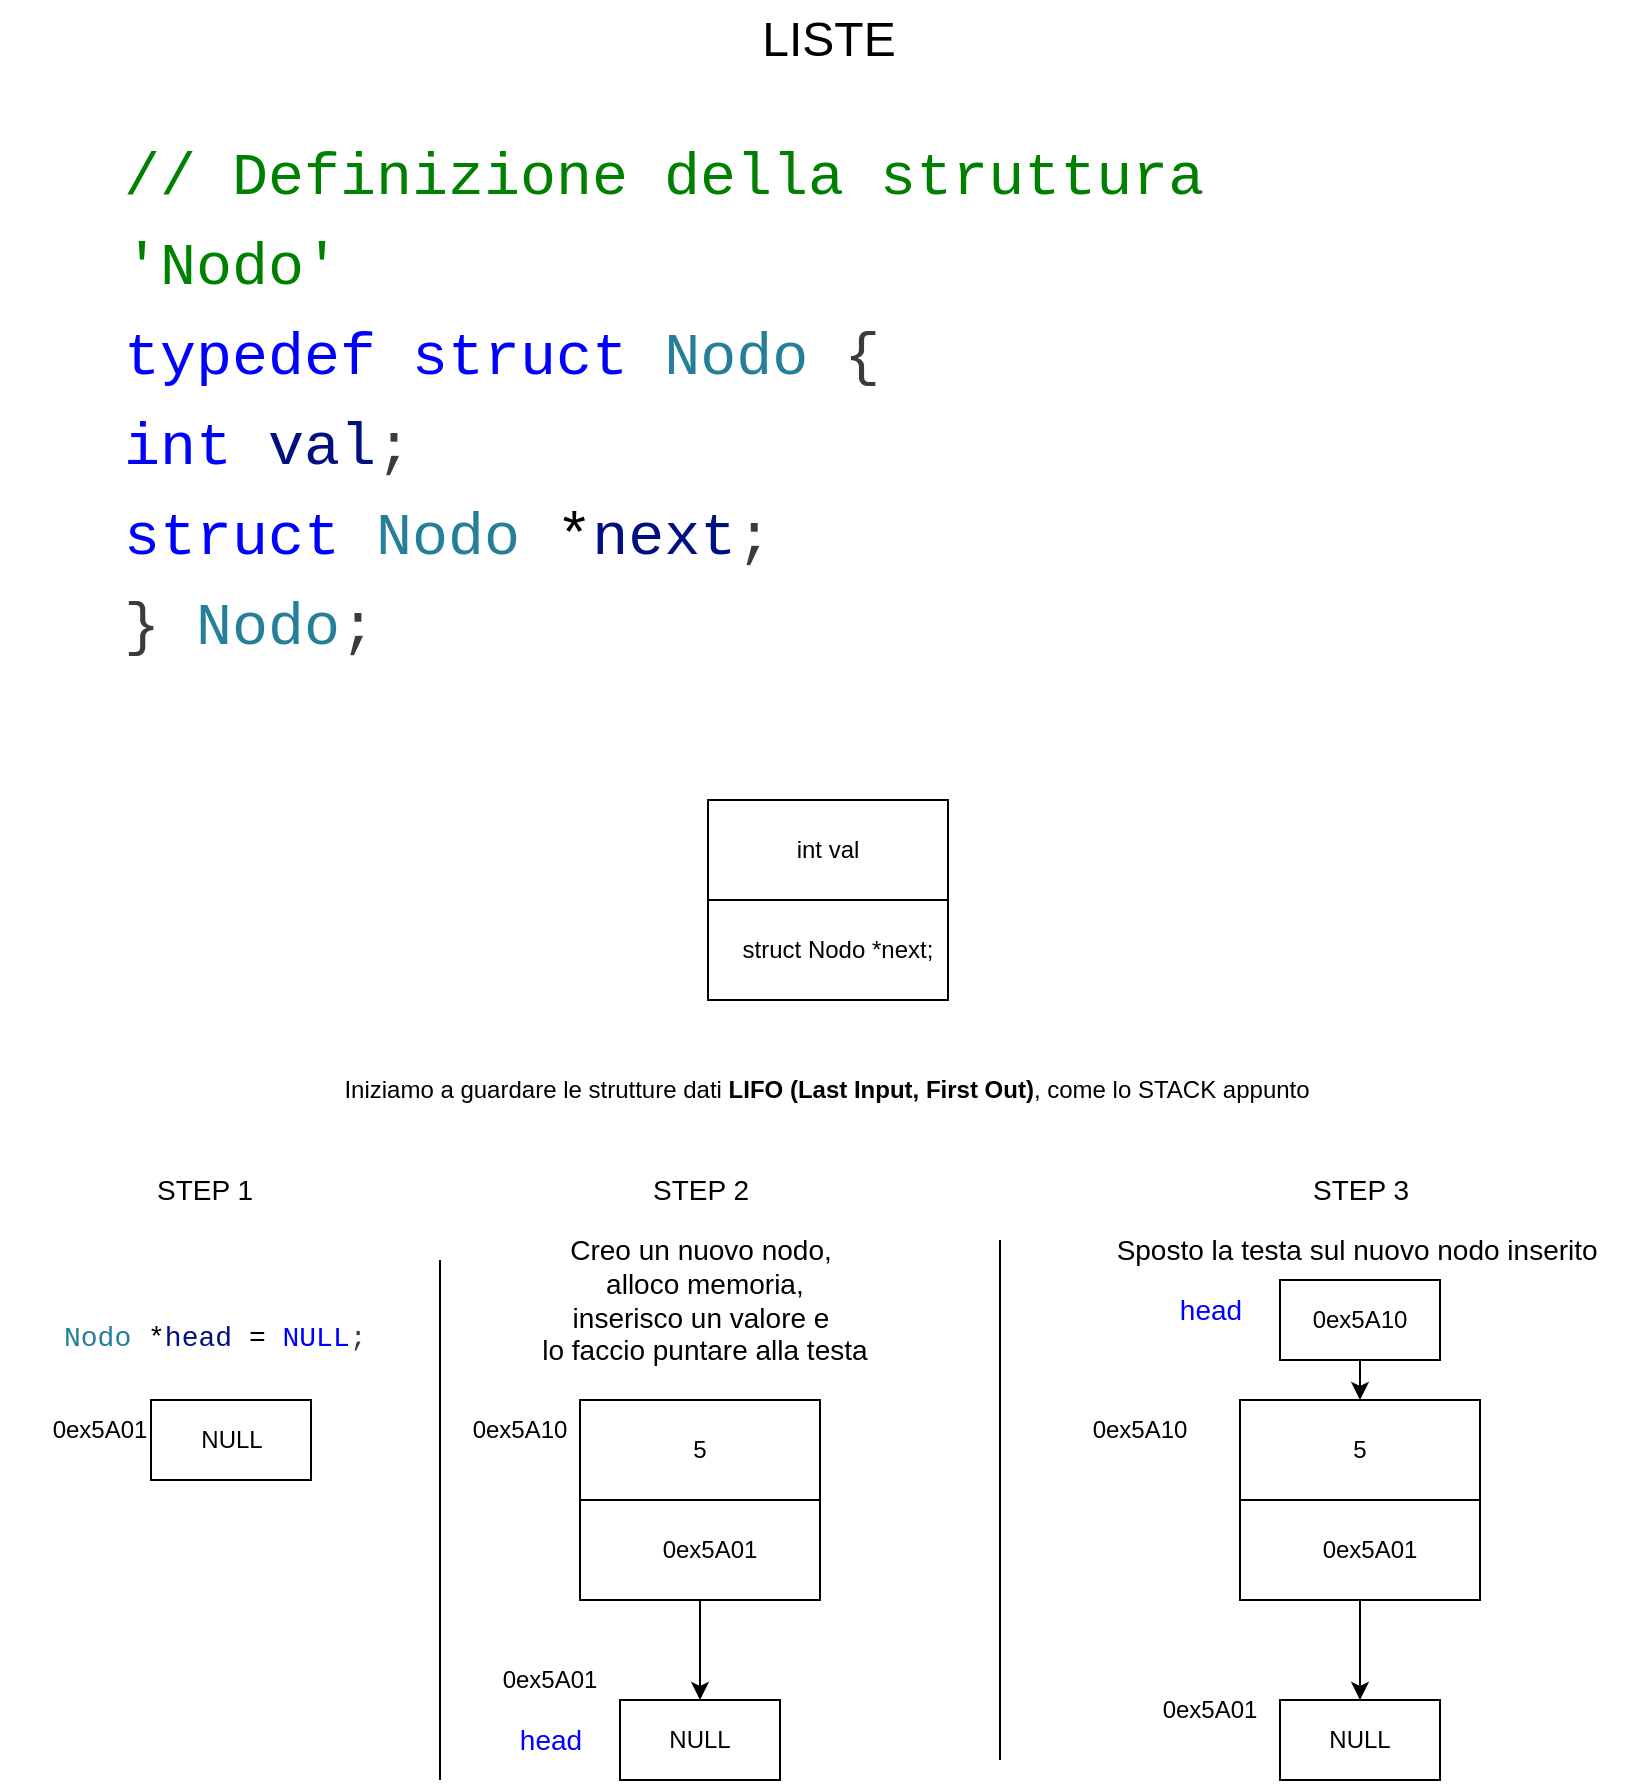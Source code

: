 <mxfile>
    <diagram id="H6C_79Aj0Z5IrLVtO1TP" name="Pagina-1">
        <mxGraphModel dx="1142" dy="766" grid="1" gridSize="10" guides="1" tooltips="1" connect="1" arrows="1" fold="1" page="1" pageScale="1" pageWidth="827" pageHeight="1169" math="0" shadow="0">
            <root>
                <mxCell id="0"/>
                <mxCell id="1" parent="0"/>
                <mxCell id="2" value="LISTE" style="text;html=1;align=center;verticalAlign=middle;resizable=0;points=[];autosize=1;strokeColor=none;fillColor=none;fontSize=24;" parent="1" vertex="1">
                    <mxGeometry x="369" y="40" width="90" height="40" as="geometry"/>
                </mxCell>
                <mxCell id="3" value="&lt;meta charset=&quot;utf-8&quot;&gt;&lt;div style=&quot;color: rgb(59, 59, 59); background-color: rgb(255, 255, 255); font-family: Menlo, Monaco, &amp;quot;Courier New&amp;quot;, monospace; font-weight: normal; font-size: 30px; line-height: 45px;&quot;&gt;&lt;div&gt;&lt;span style=&quot;color: #008000;&quot;&gt;// Definizione della struttura 'Nodo'&lt;/span&gt;&lt;/div&gt;&lt;div&gt;&lt;span style=&quot;color: #0000ff;&quot;&gt;typedef&lt;/span&gt;&lt;span style=&quot;color: #3b3b3b;&quot;&gt; &lt;/span&gt;&lt;span style=&quot;color: #0000ff;&quot;&gt;struct&lt;/span&gt;&lt;span style=&quot;color: #3b3b3b;&quot;&gt; &lt;/span&gt;&lt;span style=&quot;color: #267f99;&quot;&gt;Nodo&lt;/span&gt;&lt;span style=&quot;color: #3b3b3b;&quot;&gt; {&lt;/span&gt;&lt;/div&gt;&lt;div&gt;&lt;span style=&quot;color: #3b3b3b;&quot;&gt;    &lt;/span&gt;&lt;span style=&quot;color: #0000ff;&quot;&gt;int&lt;/span&gt;&lt;span style=&quot;color: #3b3b3b;&quot;&gt; &lt;/span&gt;&lt;span style=&quot;color: #001080;&quot;&gt;val&lt;/span&gt;&lt;span style=&quot;color: #3b3b3b;&quot;&gt;;&lt;/span&gt;&lt;/div&gt;&lt;div&gt;&lt;span style=&quot;color: #3b3b3b;&quot;&gt;    &lt;/span&gt;&lt;span style=&quot;color: #0000ff;&quot;&gt;struct&lt;/span&gt;&lt;span style=&quot;color: #3b3b3b;&quot;&gt; &lt;/span&gt;&lt;span style=&quot;color: #267f99;&quot;&gt;Nodo&lt;/span&gt;&lt;span style=&quot;color: #3b3b3b;&quot;&gt; &lt;/span&gt;&lt;span style=&quot;color: #000000;&quot;&gt;*&lt;/span&gt;&lt;span style=&quot;color: #001080;&quot;&gt;next&lt;/span&gt;&lt;span style=&quot;color: #3b3b3b;&quot;&gt;;&lt;/span&gt;&lt;/div&gt;&lt;div&gt;&lt;span style=&quot;color: #3b3b3b;&quot;&gt;} &lt;/span&gt;&lt;span style=&quot;color: #267f99;&quot;&gt;Nodo&lt;/span&gt;&lt;span style=&quot;color: #3b3b3b;&quot;&gt;;&lt;/span&gt;&lt;/div&gt;&lt;/div&gt;" style="text;whiteSpace=wrap;html=1;" vertex="1" parent="1">
                    <mxGeometry x="60" y="100" width="560" height="290" as="geometry"/>
                </mxCell>
                <mxCell id="6" value="" style="group" vertex="1" connectable="0" parent="1">
                    <mxGeometry x="354" y="440" width="130" height="100" as="geometry"/>
                </mxCell>
                <mxCell id="4" value="" style="rounded=0;whiteSpace=wrap;html=1;" vertex="1" parent="6">
                    <mxGeometry width="120" height="100" as="geometry"/>
                </mxCell>
                <mxCell id="5" value="" style="endArrow=none;html=1;exitX=0;exitY=0.5;exitDx=0;exitDy=0;entryX=1;entryY=0.5;entryDx=0;entryDy=0;" edge="1" parent="6" source="4" target="4">
                    <mxGeometry width="50" height="50" relative="1" as="geometry">
                        <mxPoint x="36" y="70" as="sourcePoint"/>
                        <mxPoint x="86" y="20" as="targetPoint"/>
                    </mxGeometry>
                </mxCell>
                <mxCell id="7" value="int val" style="text;html=1;strokeColor=none;fillColor=none;align=center;verticalAlign=middle;whiteSpace=wrap;rounded=0;" vertex="1" parent="6">
                    <mxGeometry x="30" y="10" width="60" height="30" as="geometry"/>
                </mxCell>
                <mxCell id="8" value="struct Nodo *next;" style="text;html=1;strokeColor=none;fillColor=none;align=center;verticalAlign=middle;whiteSpace=wrap;rounded=0;" vertex="1" parent="6">
                    <mxGeometry x="15" y="60" width="100" height="30" as="geometry"/>
                </mxCell>
                <mxCell id="9" value="Iniziamo a guardare le strutture dati &lt;b&gt;LIFO (Last Input, First Out)&lt;/b&gt;, come lo STACK appunto" style="text;html=1;strokeColor=none;fillColor=none;align=center;verticalAlign=middle;whiteSpace=wrap;rounded=0;" vertex="1" parent="1">
                    <mxGeometry x="137" y="570" width="553.25" height="30" as="geometry"/>
                </mxCell>
                <mxCell id="10" value="NULL" style="rounded=0;whiteSpace=wrap;html=1;" vertex="1" parent="1">
                    <mxGeometry x="75.5" y="740" width="80" height="40" as="geometry"/>
                </mxCell>
                <mxCell id="11" value="&lt;meta charset=&quot;utf-8&quot; style=&quot;font-size: 14px;&quot;&gt;&lt;div style=&quot;color: rgb(59, 59, 59); background-color: rgb(255, 255, 255); font-family: Menlo, Monaco, &amp;quot;Courier New&amp;quot;, monospace; font-weight: normal; font-size: 14px; line-height: 45px;&quot;&gt;&lt;div style=&quot;font-size: 14px;&quot;&gt;&lt;span style=&quot;color: rgb(38, 127, 153); font-size: 14px;&quot;&gt;Nodo&lt;/span&gt;&lt;span style=&quot;color: rgb(59, 59, 59); font-size: 14px;&quot;&gt; &lt;/span&gt;&lt;span style=&quot;color: rgb(0, 0, 0); font-size: 14px;&quot;&gt;*&lt;/span&gt;&lt;span style=&quot;color: rgb(0, 16, 128); font-size: 14px;&quot;&gt;head&lt;/span&gt;&lt;span style=&quot;color: rgb(59, 59, 59); font-size: 14px;&quot;&gt; &lt;/span&gt;&lt;span style=&quot;color: rgb(0, 0, 0); font-size: 14px;&quot;&gt;=&lt;/span&gt;&lt;span style=&quot;color: rgb(59, 59, 59); font-size: 14px;&quot;&gt; &lt;/span&gt;&lt;span style=&quot;color: rgb(0, 0, 255); font-size: 14px;&quot;&gt;NULL&lt;/span&gt;&lt;span style=&quot;color: rgb(59, 59, 59); font-size: 14px;&quot;&gt;;&lt;/span&gt;&lt;/div&gt;&lt;/div&gt;" style="text;whiteSpace=wrap;html=1;fontSize=14;" vertex="1" parent="1">
                    <mxGeometry x="30" y="680" width="171" height="40" as="geometry"/>
                </mxCell>
                <mxCell id="12" value="NULL" style="rounded=0;whiteSpace=wrap;html=1;" vertex="1" parent="1">
                    <mxGeometry x="310" y="890" width="80" height="40" as="geometry"/>
                </mxCell>
                <mxCell id="13" value="" style="group" vertex="1" connectable="0" parent="1">
                    <mxGeometry x="290" y="740" width="130" height="100" as="geometry"/>
                </mxCell>
                <mxCell id="14" value="" style="rounded=0;whiteSpace=wrap;html=1;" vertex="1" parent="13">
                    <mxGeometry width="120" height="100" as="geometry"/>
                </mxCell>
                <mxCell id="15" value="" style="endArrow=none;html=1;exitX=0;exitY=0.5;exitDx=0;exitDy=0;entryX=1;entryY=0.5;entryDx=0;entryDy=0;" edge="1" parent="13" source="14" target="14">
                    <mxGeometry width="50" height="50" relative="1" as="geometry">
                        <mxPoint x="36" y="70" as="sourcePoint"/>
                        <mxPoint x="86" y="20" as="targetPoint"/>
                    </mxGeometry>
                </mxCell>
                <mxCell id="16" value="5" style="text;html=1;strokeColor=none;fillColor=none;align=center;verticalAlign=middle;whiteSpace=wrap;rounded=0;" vertex="1" parent="13">
                    <mxGeometry x="30" y="10" width="60" height="30" as="geometry"/>
                </mxCell>
                <mxCell id="18" value="0ex5A01" style="text;html=1;strokeColor=none;fillColor=none;align=center;verticalAlign=middle;whiteSpace=wrap;rounded=0;" vertex="1" parent="13">
                    <mxGeometry x="15" y="60" width="100" height="30" as="geometry"/>
                </mxCell>
                <mxCell id="19" value="0ex5A01" style="text;html=1;strokeColor=none;fillColor=none;align=center;verticalAlign=middle;whiteSpace=wrap;rounded=0;" vertex="1" parent="1">
                    <mxGeometry x="225" y="865" width="100" height="30" as="geometry"/>
                </mxCell>
                <mxCell id="20" value="0ex5A01" style="text;html=1;strokeColor=none;fillColor=none;align=center;verticalAlign=middle;whiteSpace=wrap;rounded=0;" vertex="1" parent="1">
                    <mxGeometry y="740" width="100" height="30" as="geometry"/>
                </mxCell>
                <mxCell id="21" value="Creo un nuovo nodo,&lt;br&gt;&amp;nbsp;alloco memoria, &lt;br&gt;inserisco un valore e&lt;br&gt;&amp;nbsp;lo faccio puntare alla testa" style="text;html=1;align=center;verticalAlign=middle;resizable=0;points=[];autosize=1;strokeColor=none;fillColor=none;fontSize=14;" vertex="1" parent="1">
                    <mxGeometry x="255" y="650" width="190" height="80" as="geometry"/>
                </mxCell>
                <mxCell id="22" value="head" style="text;html=1;align=center;verticalAlign=middle;resizable=0;points=[];autosize=1;strokeColor=none;fillColor=none;fontSize=14;fontColor=#0000FF;" vertex="1" parent="1">
                    <mxGeometry x="250" y="895" width="50" height="30" as="geometry"/>
                </mxCell>
                <mxCell id="23" value="" style="endArrow=classic;html=1;fontSize=14;exitX=0.5;exitY=1;exitDx=0;exitDy=0;entryX=0.5;entryY=0;entryDx=0;entryDy=0;" edge="1" parent="1" source="14" target="12">
                    <mxGeometry width="50" height="50" relative="1" as="geometry">
                        <mxPoint x="420" y="740" as="sourcePoint"/>
                        <mxPoint x="470" y="690" as="targetPoint"/>
                    </mxGeometry>
                </mxCell>
                <mxCell id="24" value="" style="endArrow=none;html=1;fontSize=14;" edge="1" parent="1">
                    <mxGeometry width="50" height="50" relative="1" as="geometry">
                        <mxPoint x="220" y="930" as="sourcePoint"/>
                        <mxPoint x="220" y="670" as="targetPoint"/>
                    </mxGeometry>
                </mxCell>
                <mxCell id="25" value="" style="endArrow=none;html=1;fontSize=14;" edge="1" parent="1">
                    <mxGeometry width="50" height="50" relative="1" as="geometry">
                        <mxPoint x="500" y="920" as="sourcePoint"/>
                        <mxPoint x="500" y="660" as="targetPoint"/>
                    </mxGeometry>
                </mxCell>
                <mxCell id="41" value="NULL" style="rounded=0;whiteSpace=wrap;html=1;" vertex="1" parent="1">
                    <mxGeometry x="640" y="890" width="80" height="40" as="geometry"/>
                </mxCell>
                <mxCell id="42" value="" style="group" vertex="1" connectable="0" parent="1">
                    <mxGeometry x="620" y="740" width="130" height="100" as="geometry"/>
                </mxCell>
                <mxCell id="43" value="" style="rounded=0;whiteSpace=wrap;html=1;" vertex="1" parent="42">
                    <mxGeometry width="120" height="100" as="geometry"/>
                </mxCell>
                <mxCell id="44" value="" style="endArrow=none;html=1;exitX=0;exitY=0.5;exitDx=0;exitDy=0;entryX=1;entryY=0.5;entryDx=0;entryDy=0;" edge="1" parent="42" source="43" target="43">
                    <mxGeometry width="50" height="50" relative="1" as="geometry">
                        <mxPoint x="36" y="70" as="sourcePoint"/>
                        <mxPoint x="86" y="20" as="targetPoint"/>
                    </mxGeometry>
                </mxCell>
                <mxCell id="45" value="5" style="text;html=1;strokeColor=none;fillColor=none;align=center;verticalAlign=middle;whiteSpace=wrap;rounded=0;" vertex="1" parent="42">
                    <mxGeometry x="30" y="10" width="60" height="30" as="geometry"/>
                </mxCell>
                <mxCell id="46" value="0ex5A01" style="text;html=1;strokeColor=none;fillColor=none;align=center;verticalAlign=middle;whiteSpace=wrap;rounded=0;" vertex="1" parent="42">
                    <mxGeometry x="15" y="60" width="100" height="30" as="geometry"/>
                </mxCell>
                <mxCell id="47" value="0ex5A01" style="text;html=1;strokeColor=none;fillColor=none;align=center;verticalAlign=middle;whiteSpace=wrap;rounded=0;" vertex="1" parent="1">
                    <mxGeometry x="555" y="880" width="100" height="30" as="geometry"/>
                </mxCell>
                <mxCell id="49" value="" style="endArrow=classic;html=1;fontSize=14;exitX=0.5;exitY=1;exitDx=0;exitDy=0;entryX=0.5;entryY=0;entryDx=0;entryDy=0;" edge="1" parent="1" source="43" target="41">
                    <mxGeometry width="50" height="50" relative="1" as="geometry">
                        <mxPoint x="750" y="740" as="sourcePoint"/>
                        <mxPoint x="800" y="690" as="targetPoint"/>
                    </mxGeometry>
                </mxCell>
                <mxCell id="50" value="Sposto la testa sul nuovo nodo inserito&amp;nbsp;" style="text;html=1;align=center;verticalAlign=middle;resizable=0;points=[];autosize=1;strokeColor=none;fillColor=none;fontSize=14;" vertex="1" parent="1">
                    <mxGeometry x="545" y="650" width="270" height="30" as="geometry"/>
                </mxCell>
                <mxCell id="57" value="" style="edgeStyle=none;html=1;fontSize=14;" edge="1" parent="1" source="51">
                    <mxGeometry relative="1" as="geometry">
                        <mxPoint x="680" y="740" as="targetPoint"/>
                    </mxGeometry>
                </mxCell>
                <mxCell id="51" value="" style="rounded=0;whiteSpace=wrap;html=1;" vertex="1" parent="1">
                    <mxGeometry x="640" y="680" width="80" height="40" as="geometry"/>
                </mxCell>
                <mxCell id="53" value="&lt;font color=&quot;#0000ff&quot;&gt;head&lt;/font&gt;" style="text;html=1;align=center;verticalAlign=middle;resizable=0;points=[];autosize=1;strokeColor=none;fillColor=none;fontSize=14;" vertex="1" parent="1">
                    <mxGeometry x="580" y="680" width="50" height="30" as="geometry"/>
                </mxCell>
                <mxCell id="54" value="0ex5A10" style="text;html=1;strokeColor=none;fillColor=none;align=center;verticalAlign=middle;whiteSpace=wrap;rounded=0;" vertex="1" parent="1">
                    <mxGeometry x="210" y="740" width="100" height="30" as="geometry"/>
                </mxCell>
                <mxCell id="55" value="0ex5A10" style="text;html=1;strokeColor=none;fillColor=none;align=center;verticalAlign=middle;whiteSpace=wrap;rounded=0;" vertex="1" parent="1">
                    <mxGeometry x="520" y="740" width="100" height="30" as="geometry"/>
                </mxCell>
                <mxCell id="56" value="0ex5A10" style="text;html=1;strokeColor=none;fillColor=none;align=center;verticalAlign=middle;whiteSpace=wrap;rounded=0;" vertex="1" parent="1">
                    <mxGeometry x="630" y="685" width="100" height="30" as="geometry"/>
                </mxCell>
                <mxCell id="58" value="STEP 1" style="text;html=1;align=center;verticalAlign=middle;resizable=0;points=[];autosize=1;strokeColor=none;fillColor=none;fontSize=14;" vertex="1" parent="1">
                    <mxGeometry x="67" y="620" width="70" height="30" as="geometry"/>
                </mxCell>
                <mxCell id="59" value="STEP 2" style="text;html=1;align=center;verticalAlign=middle;resizable=0;points=[];autosize=1;strokeColor=none;fillColor=none;fontSize=14;" vertex="1" parent="1">
                    <mxGeometry x="315" y="620" width="70" height="30" as="geometry"/>
                </mxCell>
                <mxCell id="60" value="STEP 3" style="text;html=1;align=center;verticalAlign=middle;resizable=0;points=[];autosize=1;strokeColor=none;fillColor=none;fontSize=14;" vertex="1" parent="1">
                    <mxGeometry x="645" y="620" width="70" height="30" as="geometry"/>
                </mxCell>
            </root>
        </mxGraphModel>
    </diagram>
</mxfile>